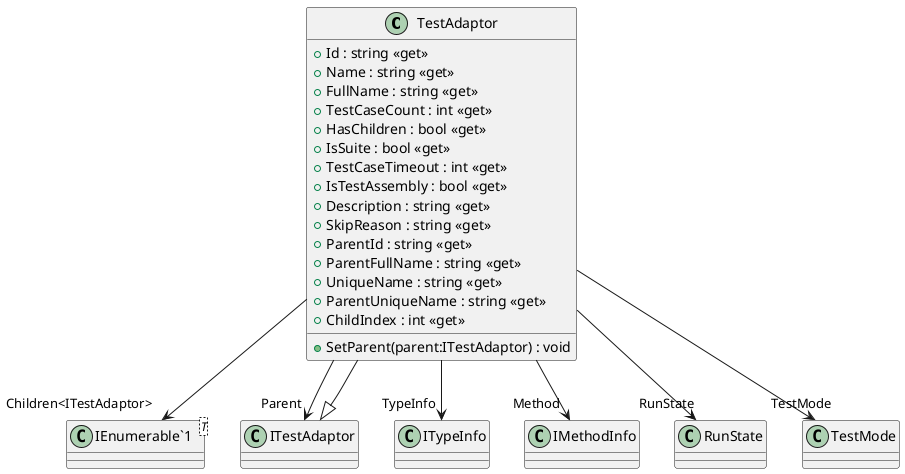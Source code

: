 @startuml
class TestAdaptor {
    + SetParent(parent:ITestAdaptor) : void
    + Id : string <<get>>
    + Name : string <<get>>
    + FullName : string <<get>>
    + TestCaseCount : int <<get>>
    + HasChildren : bool <<get>>
    + IsSuite : bool <<get>>
    + TestCaseTimeout : int <<get>>
    + IsTestAssembly : bool <<get>>
    + Description : string <<get>>
    + SkipReason : string <<get>>
    + ParentId : string <<get>>
    + ParentFullName : string <<get>>
    + UniqueName : string <<get>>
    + ParentUniqueName : string <<get>>
    + ChildIndex : int <<get>>
}
class "IEnumerable`1"<T> {
}
ITestAdaptor <|-- TestAdaptor
TestAdaptor --> "Children<ITestAdaptor>" "IEnumerable`1"
TestAdaptor --> "Parent" ITestAdaptor
TestAdaptor --> "TypeInfo" ITypeInfo
TestAdaptor --> "Method" IMethodInfo
TestAdaptor --> "RunState" RunState
TestAdaptor --> "TestMode" TestMode
@enduml
